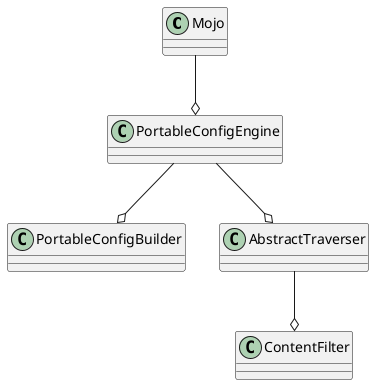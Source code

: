 @startuml

Mojo --o PortableConfigEngine
PortableConfigEngine --o PortableConfigBuilder
PortableConfigEngine --o AbstractTraverser
AbstractTraverser --o ContentFilter
@enduml